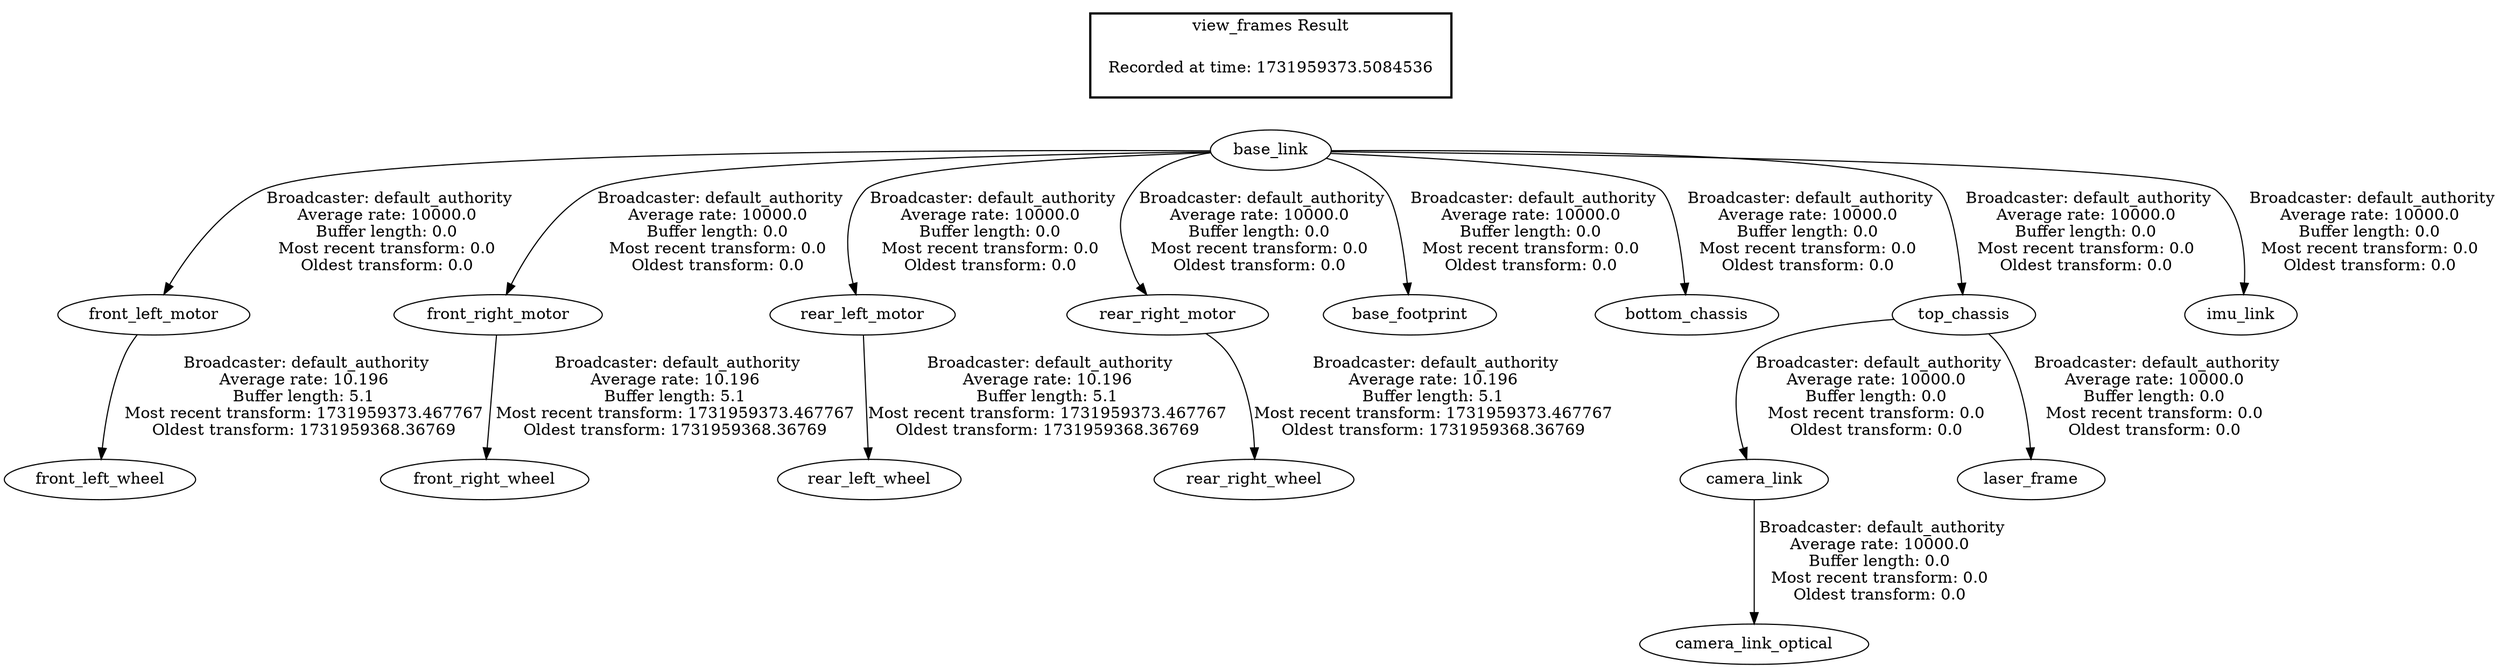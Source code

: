 digraph G {
"front_left_motor" -> "front_left_wheel"[label=" Broadcaster: default_authority\nAverage rate: 10.196\nBuffer length: 5.1\nMost recent transform: 1731959373.467767\nOldest transform: 1731959368.36769\n"];
"base_link" -> "front_left_motor"[label=" Broadcaster: default_authority\nAverage rate: 10000.0\nBuffer length: 0.0\nMost recent transform: 0.0\nOldest transform: 0.0\n"];
"front_right_motor" -> "front_right_wheel"[label=" Broadcaster: default_authority\nAverage rate: 10.196\nBuffer length: 5.1\nMost recent transform: 1731959373.467767\nOldest transform: 1731959368.36769\n"];
"base_link" -> "front_right_motor"[label=" Broadcaster: default_authority\nAverage rate: 10000.0\nBuffer length: 0.0\nMost recent transform: 0.0\nOldest transform: 0.0\n"];
"rear_left_motor" -> "rear_left_wheel"[label=" Broadcaster: default_authority\nAverage rate: 10.196\nBuffer length: 5.1\nMost recent transform: 1731959373.467767\nOldest transform: 1731959368.36769\n"];
"base_link" -> "rear_left_motor"[label=" Broadcaster: default_authority\nAverage rate: 10000.0\nBuffer length: 0.0\nMost recent transform: 0.0\nOldest transform: 0.0\n"];
"rear_right_motor" -> "rear_right_wheel"[label=" Broadcaster: default_authority\nAverage rate: 10.196\nBuffer length: 5.1\nMost recent transform: 1731959373.467767\nOldest transform: 1731959368.36769\n"];
"base_link" -> "rear_right_motor"[label=" Broadcaster: default_authority\nAverage rate: 10000.0\nBuffer length: 0.0\nMost recent transform: 0.0\nOldest transform: 0.0\n"];
"base_link" -> "base_footprint"[label=" Broadcaster: default_authority\nAverage rate: 10000.0\nBuffer length: 0.0\nMost recent transform: 0.0\nOldest transform: 0.0\n"];
"base_link" -> "bottom_chassis"[label=" Broadcaster: default_authority\nAverage rate: 10000.0\nBuffer length: 0.0\nMost recent transform: 0.0\nOldest transform: 0.0\n"];
"top_chassis" -> "camera_link"[label=" Broadcaster: default_authority\nAverage rate: 10000.0\nBuffer length: 0.0\nMost recent transform: 0.0\nOldest transform: 0.0\n"];
"base_link" -> "top_chassis"[label=" Broadcaster: default_authority\nAverage rate: 10000.0\nBuffer length: 0.0\nMost recent transform: 0.0\nOldest transform: 0.0\n"];
"camera_link" -> "camera_link_optical"[label=" Broadcaster: default_authority\nAverage rate: 10000.0\nBuffer length: 0.0\nMost recent transform: 0.0\nOldest transform: 0.0\n"];
"top_chassis" -> "laser_frame"[label=" Broadcaster: default_authority\nAverage rate: 10000.0\nBuffer length: 0.0\nMost recent transform: 0.0\nOldest transform: 0.0\n"];
"base_link" -> "imu_link"[label=" Broadcaster: default_authority\nAverage rate: 10000.0\nBuffer length: 0.0\nMost recent transform: 0.0\nOldest transform: 0.0\n"];
edge [style=invis];
 subgraph cluster_legend { style=bold; color=black; label ="view_frames Result";
"Recorded at time: 1731959373.5084536"[ shape=plaintext ] ;
}->"base_link";
}